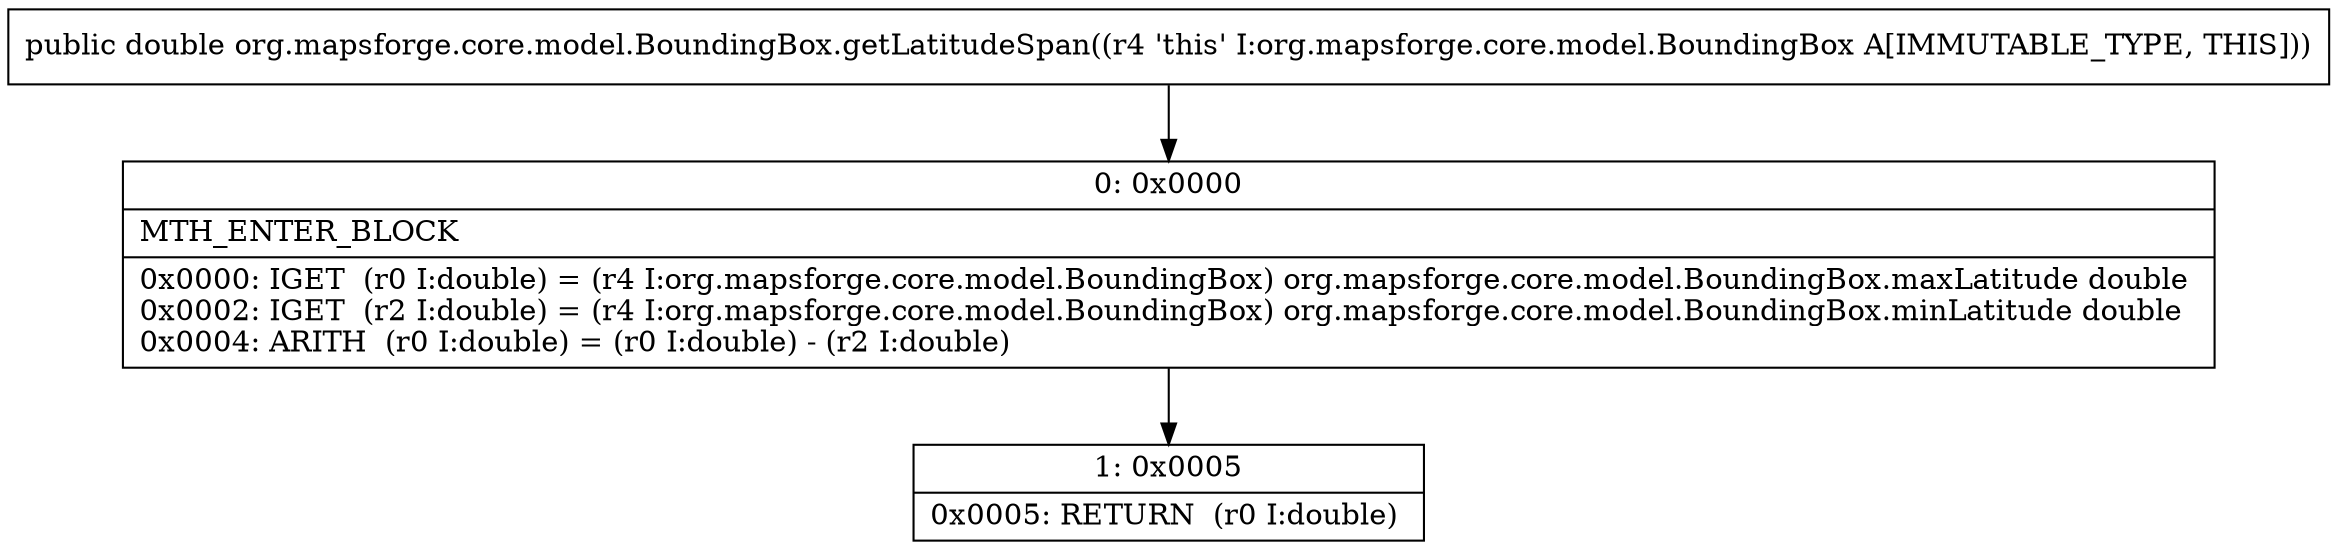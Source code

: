 digraph "CFG fororg.mapsforge.core.model.BoundingBox.getLatitudeSpan()D" {
Node_0 [shape=record,label="{0\:\ 0x0000|MTH_ENTER_BLOCK\l|0x0000: IGET  (r0 I:double) = (r4 I:org.mapsforge.core.model.BoundingBox) org.mapsforge.core.model.BoundingBox.maxLatitude double \l0x0002: IGET  (r2 I:double) = (r4 I:org.mapsforge.core.model.BoundingBox) org.mapsforge.core.model.BoundingBox.minLatitude double \l0x0004: ARITH  (r0 I:double) = (r0 I:double) \- (r2 I:double) \l}"];
Node_1 [shape=record,label="{1\:\ 0x0005|0x0005: RETURN  (r0 I:double) \l}"];
MethodNode[shape=record,label="{public double org.mapsforge.core.model.BoundingBox.getLatitudeSpan((r4 'this' I:org.mapsforge.core.model.BoundingBox A[IMMUTABLE_TYPE, THIS])) }"];
MethodNode -> Node_0;
Node_0 -> Node_1;
}

